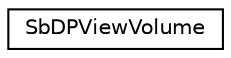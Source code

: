 digraph "Graphical Class Hierarchy"
{
 // LATEX_PDF_SIZE
  edge [fontname="Helvetica",fontsize="10",labelfontname="Helvetica",labelfontsize="10"];
  node [fontname="Helvetica",fontsize="10",shape=record];
  rankdir="LR";
  Node0 [label="SbDPViewVolume",height=0.2,width=0.4,color="black", fillcolor="white", style="filled",URL="$classSbDPViewVolume.html",tooltip="The SbDPViewVolume class is a double precision viewing volume in 3D space."];
}
